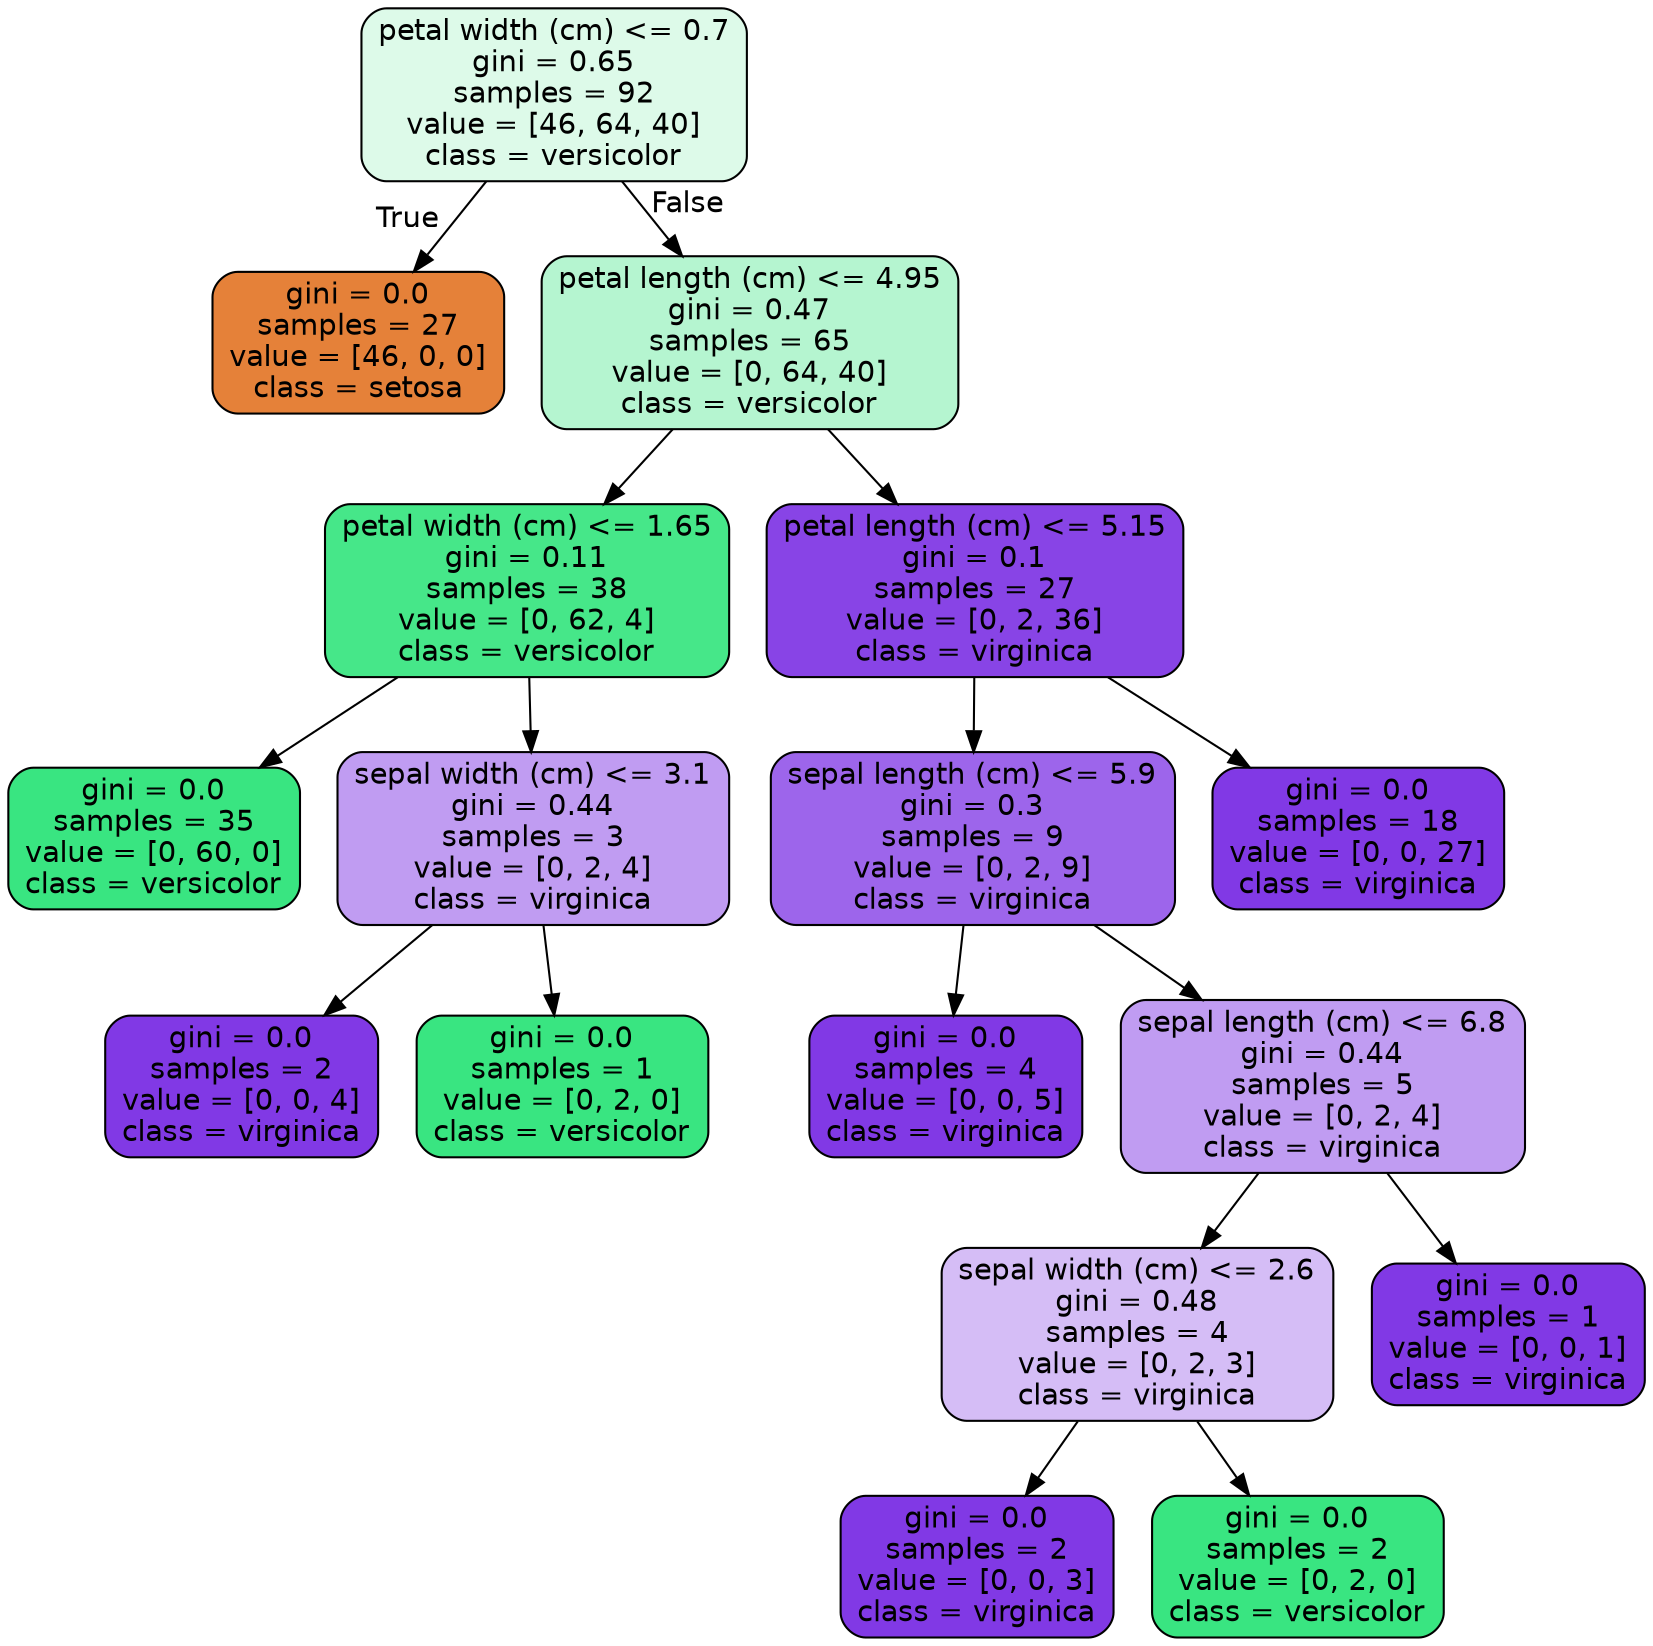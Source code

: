 digraph Tree {
node [shape=box, style="filled, rounded", color="black", fontname=helvetica] ;
edge [fontname=helvetica] ;
0 [label="petal width (cm) <= 0.7\ngini = 0.65\nsamples = 92\nvalue = [46, 64, 40]\nclass = versicolor", fillcolor="#ddfae9"] ;
1 [label="gini = 0.0\nsamples = 27\nvalue = [46, 0, 0]\nclass = setosa", fillcolor="#e58139"] ;
0 -> 1 [labeldistance=2.5, labelangle=45, headlabel="True"] ;
2 [label="petal length (cm) <= 4.95\ngini = 0.47\nsamples = 65\nvalue = [0, 64, 40]\nclass = versicolor", fillcolor="#b5f5d0"] ;
0 -> 2 [labeldistance=2.5, labelangle=-45, headlabel="False"] ;
3 [label="petal width (cm) <= 1.65\ngini = 0.11\nsamples = 38\nvalue = [0, 62, 4]\nclass = versicolor", fillcolor="#46e789"] ;
2 -> 3 ;
4 [label="gini = 0.0\nsamples = 35\nvalue = [0, 60, 0]\nclass = versicolor", fillcolor="#39e581"] ;
3 -> 4 ;
5 [label="sepal width (cm) <= 3.1\ngini = 0.44\nsamples = 3\nvalue = [0, 2, 4]\nclass = virginica", fillcolor="#c09cf2"] ;
3 -> 5 ;
6 [label="gini = 0.0\nsamples = 2\nvalue = [0, 0, 4]\nclass = virginica", fillcolor="#8139e5"] ;
5 -> 6 ;
7 [label="gini = 0.0\nsamples = 1\nvalue = [0, 2, 0]\nclass = versicolor", fillcolor="#39e581"] ;
5 -> 7 ;
8 [label="petal length (cm) <= 5.15\ngini = 0.1\nsamples = 27\nvalue = [0, 2, 36]\nclass = virginica", fillcolor="#8844e6"] ;
2 -> 8 ;
9 [label="sepal length (cm) <= 5.9\ngini = 0.3\nsamples = 9\nvalue = [0, 2, 9]\nclass = virginica", fillcolor="#9d65eb"] ;
8 -> 9 ;
10 [label="gini = 0.0\nsamples = 4\nvalue = [0, 0, 5]\nclass = virginica", fillcolor="#8139e5"] ;
9 -> 10 ;
11 [label="sepal length (cm) <= 6.8\ngini = 0.44\nsamples = 5\nvalue = [0, 2, 4]\nclass = virginica", fillcolor="#c09cf2"] ;
9 -> 11 ;
12 [label="sepal width (cm) <= 2.6\ngini = 0.48\nsamples = 4\nvalue = [0, 2, 3]\nclass = virginica", fillcolor="#d5bdf6"] ;
11 -> 12 ;
13 [label="gini = 0.0\nsamples = 2\nvalue = [0, 0, 3]\nclass = virginica", fillcolor="#8139e5"] ;
12 -> 13 ;
14 [label="gini = 0.0\nsamples = 2\nvalue = [0, 2, 0]\nclass = versicolor", fillcolor="#39e581"] ;
12 -> 14 ;
15 [label="gini = 0.0\nsamples = 1\nvalue = [0, 0, 1]\nclass = virginica", fillcolor="#8139e5"] ;
11 -> 15 ;
16 [label="gini = 0.0\nsamples = 18\nvalue = [0, 0, 27]\nclass = virginica", fillcolor="#8139e5"] ;
8 -> 16 ;
}